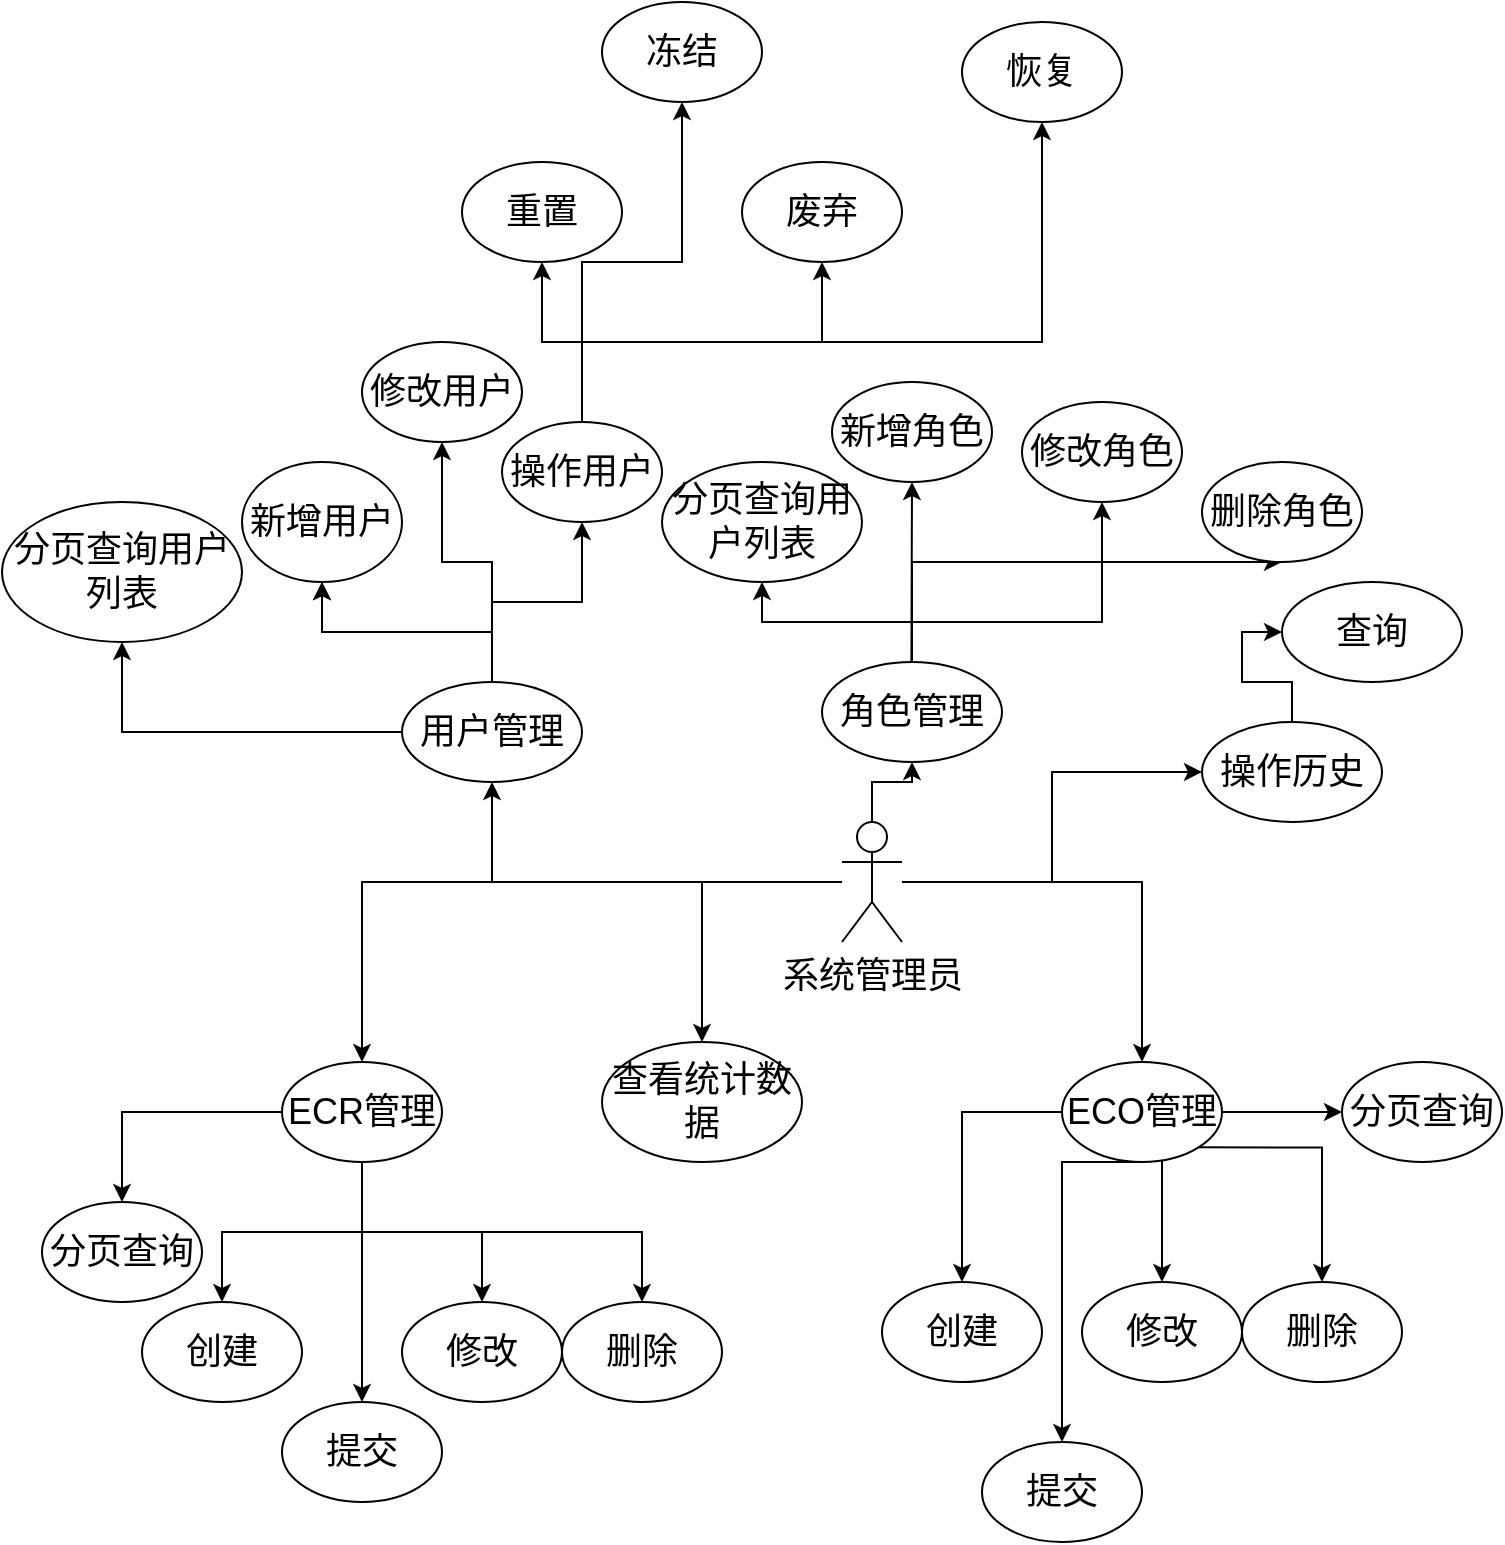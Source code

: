 <mxfile version="21.3.2" type="github">
  <diagram name="第 1 页" id="2Dv64XPZ4sO35TC0VDzX">
    <mxGraphModel dx="1324" dy="934" grid="1" gridSize="10" guides="1" tooltips="1" connect="1" arrows="1" fold="1" page="1" pageScale="1" pageWidth="827" pageHeight="1169" math="0" shadow="0">
      <root>
        <mxCell id="0" />
        <mxCell id="1" parent="0" />
        <mxCell id="pvFu4Uic2yDWqxtZS8rq-4" value="" style="edgeStyle=orthogonalEdgeStyle;rounded=0;orthogonalLoop=1;jettySize=auto;html=1;entryX=0.5;entryY=1;entryDx=0;entryDy=0;fontSize=18;" parent="1" source="pvFu4Uic2yDWqxtZS8rq-1" target="pvFu4Uic2yDWqxtZS8rq-5" edge="1">
          <mxGeometry relative="1" as="geometry">
            <mxPoint x="360" y="460" as="targetPoint" />
          </mxGeometry>
        </mxCell>
        <mxCell id="pvFu4Uic2yDWqxtZS8rq-25" style="edgeStyle=orthogonalEdgeStyle;rounded=0;orthogonalLoop=1;jettySize=auto;html=1;fontSize=18;" parent="1" source="pvFu4Uic2yDWqxtZS8rq-1" target="pvFu4Uic2yDWqxtZS8rq-24" edge="1">
          <mxGeometry relative="1" as="geometry" />
        </mxCell>
        <mxCell id="pvFu4Uic2yDWqxtZS8rq-33" style="edgeStyle=orthogonalEdgeStyle;rounded=0;orthogonalLoop=1;jettySize=auto;html=1;fontSize=18;" parent="1" source="pvFu4Uic2yDWqxtZS8rq-1" target="pvFu4Uic2yDWqxtZS8rq-32" edge="1">
          <mxGeometry relative="1" as="geometry" />
        </mxCell>
        <mxCell id="pvFu4Uic2yDWqxtZS8rq-44" style="edgeStyle=orthogonalEdgeStyle;rounded=0;orthogonalLoop=1;jettySize=auto;html=1;entryX=0.5;entryY=0;entryDx=0;entryDy=0;fontSize=18;" parent="1" source="pvFu4Uic2yDWqxtZS8rq-1" target="pvFu4Uic2yDWqxtZS8rq-42" edge="1">
          <mxGeometry relative="1" as="geometry" />
        </mxCell>
        <mxCell id="pvFu4Uic2yDWqxtZS8rq-54" style="edgeStyle=orthogonalEdgeStyle;rounded=0;orthogonalLoop=1;jettySize=auto;html=1;fontSize=18;" parent="1" source="pvFu4Uic2yDWqxtZS8rq-1" target="pvFu4Uic2yDWqxtZS8rq-53" edge="1">
          <mxGeometry relative="1" as="geometry" />
        </mxCell>
        <mxCell id="pvFu4Uic2yDWqxtZS8rq-68" style="edgeStyle=orthogonalEdgeStyle;rounded=0;orthogonalLoop=1;jettySize=auto;html=1;entryX=0.5;entryY=0;entryDx=0;entryDy=0;fontSize=18;" parent="1" source="pvFu4Uic2yDWqxtZS8rq-1" target="pvFu4Uic2yDWqxtZS8rq-67" edge="1">
          <mxGeometry relative="1" as="geometry" />
        </mxCell>
        <mxCell id="pvFu4Uic2yDWqxtZS8rq-1" value="系统管理员" style="shape=umlActor;verticalLabelPosition=bottom;verticalAlign=top;html=1;outlineConnect=0;fontSize=18;" parent="1" vertex="1">
          <mxGeometry x="470" y="470" width="30" height="60" as="geometry" />
        </mxCell>
        <mxCell id="pvFu4Uic2yDWqxtZS8rq-7" value="" style="edgeStyle=orthogonalEdgeStyle;rounded=0;orthogonalLoop=1;jettySize=auto;html=1;fontSize=18;" parent="1" source="pvFu4Uic2yDWqxtZS8rq-5" target="pvFu4Uic2yDWqxtZS8rq-6" edge="1">
          <mxGeometry relative="1" as="geometry" />
        </mxCell>
        <mxCell id="pvFu4Uic2yDWqxtZS8rq-10" value="" style="edgeStyle=orthogonalEdgeStyle;rounded=0;orthogonalLoop=1;jettySize=auto;html=1;fontSize=18;" parent="1" source="pvFu4Uic2yDWqxtZS8rq-5" target="pvFu4Uic2yDWqxtZS8rq-6" edge="1">
          <mxGeometry relative="1" as="geometry" />
        </mxCell>
        <mxCell id="pvFu4Uic2yDWqxtZS8rq-12" style="edgeStyle=orthogonalEdgeStyle;rounded=0;orthogonalLoop=1;jettySize=auto;html=1;exitX=0.5;exitY=0;exitDx=0;exitDy=0;entryX=0.5;entryY=1;entryDx=0;entryDy=0;fontSize=18;" parent="1" source="pvFu4Uic2yDWqxtZS8rq-5" target="pvFu4Uic2yDWqxtZS8rq-11" edge="1">
          <mxGeometry relative="1" as="geometry" />
        </mxCell>
        <mxCell id="pvFu4Uic2yDWqxtZS8rq-14" style="edgeStyle=orthogonalEdgeStyle;rounded=0;orthogonalLoop=1;jettySize=auto;html=1;exitX=0.5;exitY=0;exitDx=0;exitDy=0;fontSize=18;" parent="1" source="pvFu4Uic2yDWqxtZS8rq-5" target="pvFu4Uic2yDWqxtZS8rq-13" edge="1">
          <mxGeometry relative="1" as="geometry" />
        </mxCell>
        <mxCell id="pvFu4Uic2yDWqxtZS8rq-37" style="edgeStyle=orthogonalEdgeStyle;rounded=0;orthogonalLoop=1;jettySize=auto;html=1;fontSize=18;" parent="1" source="pvFu4Uic2yDWqxtZS8rq-5" target="pvFu4Uic2yDWqxtZS8rq-36" edge="1">
          <mxGeometry relative="1" as="geometry" />
        </mxCell>
        <mxCell id="pvFu4Uic2yDWqxtZS8rq-5" value="用户管理" style="ellipse;whiteSpace=wrap;html=1;fontSize=18;" parent="1" vertex="1">
          <mxGeometry x="250" y="400" width="90" height="50" as="geometry" />
        </mxCell>
        <mxCell id="pvFu4Uic2yDWqxtZS8rq-6" value="新增用户" style="ellipse;whiteSpace=wrap;html=1;fontSize=18;" parent="1" vertex="1">
          <mxGeometry x="170" y="290" width="80" height="60" as="geometry" />
        </mxCell>
        <mxCell id="pvFu4Uic2yDWqxtZS8rq-11" value="修改用户" style="ellipse;whiteSpace=wrap;html=1;fontSize=18;" parent="1" vertex="1">
          <mxGeometry x="230" y="230" width="80" height="50" as="geometry" />
        </mxCell>
        <mxCell id="pvFu4Uic2yDWqxtZS8rq-16" value="" style="edgeStyle=orthogonalEdgeStyle;rounded=0;orthogonalLoop=1;jettySize=auto;html=1;fontSize=18;" parent="1" source="pvFu4Uic2yDWqxtZS8rq-13" target="pvFu4Uic2yDWqxtZS8rq-15" edge="1">
          <mxGeometry relative="1" as="geometry" />
        </mxCell>
        <mxCell id="pvFu4Uic2yDWqxtZS8rq-18" style="edgeStyle=orthogonalEdgeStyle;rounded=0;orthogonalLoop=1;jettySize=auto;html=1;exitX=0.5;exitY=0;exitDx=0;exitDy=0;entryX=0.5;entryY=1;entryDx=0;entryDy=0;fontSize=18;" parent="1" source="pvFu4Uic2yDWqxtZS8rq-13" target="pvFu4Uic2yDWqxtZS8rq-17" edge="1">
          <mxGeometry relative="1" as="geometry" />
        </mxCell>
        <mxCell id="pvFu4Uic2yDWqxtZS8rq-20" style="edgeStyle=orthogonalEdgeStyle;rounded=0;orthogonalLoop=1;jettySize=auto;html=1;entryX=0.5;entryY=1;entryDx=0;entryDy=0;exitX=0.5;exitY=0;exitDx=0;exitDy=0;fontSize=18;" parent="1" source="pvFu4Uic2yDWqxtZS8rq-13" target="pvFu4Uic2yDWqxtZS8rq-19" edge="1">
          <mxGeometry relative="1" as="geometry">
            <mxPoint x="420" y="295" as="sourcePoint" />
          </mxGeometry>
        </mxCell>
        <mxCell id="pvFu4Uic2yDWqxtZS8rq-22" style="edgeStyle=orthogonalEdgeStyle;rounded=0;orthogonalLoop=1;jettySize=auto;html=1;exitX=0.5;exitY=0;exitDx=0;exitDy=0;entryX=0.5;entryY=1;entryDx=0;entryDy=0;fontSize=18;" parent="1" source="pvFu4Uic2yDWqxtZS8rq-13" target="pvFu4Uic2yDWqxtZS8rq-21" edge="1">
          <mxGeometry relative="1" as="geometry">
            <Array as="points">
              <mxPoint x="380" y="230" />
              <mxPoint x="530" y="230" />
            </Array>
          </mxGeometry>
        </mxCell>
        <mxCell id="pvFu4Uic2yDWqxtZS8rq-13" value="操作用户" style="ellipse;whiteSpace=wrap;html=1;fontSize=18;" parent="1" vertex="1">
          <mxGeometry x="300" y="270" width="80" height="50" as="geometry" />
        </mxCell>
        <mxCell id="pvFu4Uic2yDWqxtZS8rq-15" value="重置" style="ellipse;whiteSpace=wrap;html=1;fontSize=18;" parent="1" vertex="1">
          <mxGeometry x="280" y="140" width="80" height="50" as="geometry" />
        </mxCell>
        <mxCell id="pvFu4Uic2yDWqxtZS8rq-17" value="冻结" style="ellipse;whiteSpace=wrap;html=1;fontSize=18;" parent="1" vertex="1">
          <mxGeometry x="350" y="60" width="80" height="50" as="geometry" />
        </mxCell>
        <mxCell id="pvFu4Uic2yDWqxtZS8rq-19" value="废弃" style="ellipse;whiteSpace=wrap;html=1;fontSize=18;" parent="1" vertex="1">
          <mxGeometry x="420" y="140" width="80" height="50" as="geometry" />
        </mxCell>
        <mxCell id="pvFu4Uic2yDWqxtZS8rq-21" value="恢复" style="ellipse;whiteSpace=wrap;html=1;fontSize=18;" parent="1" vertex="1">
          <mxGeometry x="530" y="70" width="80" height="50" as="geometry" />
        </mxCell>
        <mxCell id="pvFu4Uic2yDWqxtZS8rq-27" style="edgeStyle=orthogonalEdgeStyle;rounded=0;orthogonalLoop=1;jettySize=auto;html=1;exitX=0.497;exitY=-0.027;exitDx=0;exitDy=0;entryX=0.5;entryY=1;entryDx=0;entryDy=0;exitPerimeter=0;fontSize=18;" parent="1" source="pvFu4Uic2yDWqxtZS8rq-24" target="pvFu4Uic2yDWqxtZS8rq-26" edge="1">
          <mxGeometry relative="1" as="geometry">
            <Array as="points">
              <mxPoint x="505" y="390" />
              <mxPoint x="505" y="390" />
              <mxPoint x="505" y="300" />
            </Array>
          </mxGeometry>
        </mxCell>
        <mxCell id="pvFu4Uic2yDWqxtZS8rq-29" style="edgeStyle=orthogonalEdgeStyle;rounded=0;orthogonalLoop=1;jettySize=auto;html=1;exitX=0.5;exitY=0;exitDx=0;exitDy=0;entryX=0.5;entryY=1;entryDx=0;entryDy=0;fontSize=18;" parent="1" source="pvFu4Uic2yDWqxtZS8rq-24" target="pvFu4Uic2yDWqxtZS8rq-28" edge="1">
          <mxGeometry relative="1" as="geometry">
            <mxPoint x="550" y="340" as="targetPoint" />
            <Array as="points">
              <mxPoint x="500" y="370" />
              <mxPoint x="550" y="370" />
            </Array>
          </mxGeometry>
        </mxCell>
        <mxCell id="pvFu4Uic2yDWqxtZS8rq-30" style="edgeStyle=orthogonalEdgeStyle;rounded=0;orthogonalLoop=1;jettySize=auto;html=1;exitX=0.5;exitY=0;exitDx=0;exitDy=0;entryX=0.5;entryY=1;entryDx=0;entryDy=0;fontSize=18;" parent="1" source="pvFu4Uic2yDWqxtZS8rq-24" target="pvFu4Uic2yDWqxtZS8rq-31" edge="1">
          <mxGeometry relative="1" as="geometry">
            <mxPoint x="570" y="360" as="targetPoint" />
            <Array as="points">
              <mxPoint x="505" y="340" />
            </Array>
          </mxGeometry>
        </mxCell>
        <mxCell id="pvFu4Uic2yDWqxtZS8rq-39" style="edgeStyle=orthogonalEdgeStyle;rounded=0;orthogonalLoop=1;jettySize=auto;html=1;entryX=0.5;entryY=1;entryDx=0;entryDy=0;fontSize=18;" parent="1" source="pvFu4Uic2yDWqxtZS8rq-24" target="pvFu4Uic2yDWqxtZS8rq-38" edge="1">
          <mxGeometry relative="1" as="geometry" />
        </mxCell>
        <mxCell id="pvFu4Uic2yDWqxtZS8rq-24" value="角色管理" style="ellipse;whiteSpace=wrap;html=1;fontSize=18;" parent="1" vertex="1">
          <mxGeometry x="460" y="390" width="90" height="50" as="geometry" />
        </mxCell>
        <mxCell id="pvFu4Uic2yDWqxtZS8rq-26" value="新增角色" style="ellipse;whiteSpace=wrap;html=1;fontSize=18;" parent="1" vertex="1">
          <mxGeometry x="465" y="250" width="80" height="50" as="geometry" />
        </mxCell>
        <mxCell id="pvFu4Uic2yDWqxtZS8rq-28" value="修改角色" style="ellipse;whiteSpace=wrap;html=1;fontSize=18;" parent="1" vertex="1">
          <mxGeometry x="560" y="260" width="80" height="50" as="geometry" />
        </mxCell>
        <mxCell id="pvFu4Uic2yDWqxtZS8rq-31" value="删除角色" style="ellipse;whiteSpace=wrap;html=1;fontSize=18;" parent="1" vertex="1">
          <mxGeometry x="650" y="290" width="80" height="50" as="geometry" />
        </mxCell>
        <mxCell id="pvFu4Uic2yDWqxtZS8rq-35" style="edgeStyle=orthogonalEdgeStyle;rounded=0;orthogonalLoop=1;jettySize=auto;html=1;entryX=0;entryY=0.5;entryDx=0;entryDy=0;fontSize=18;" parent="1" source="pvFu4Uic2yDWqxtZS8rq-32" target="pvFu4Uic2yDWqxtZS8rq-34" edge="1">
          <mxGeometry relative="1" as="geometry" />
        </mxCell>
        <mxCell id="pvFu4Uic2yDWqxtZS8rq-32" value="操作历史" style="ellipse;whiteSpace=wrap;html=1;fontSize=18;" parent="1" vertex="1">
          <mxGeometry x="650" y="420" width="90" height="50" as="geometry" />
        </mxCell>
        <mxCell id="pvFu4Uic2yDWqxtZS8rq-34" value="查询" style="ellipse;whiteSpace=wrap;html=1;fontSize=18;" parent="1" vertex="1">
          <mxGeometry x="690" y="350" width="90" height="50" as="geometry" />
        </mxCell>
        <mxCell id="pvFu4Uic2yDWqxtZS8rq-36" value="分页查询用户列表" style="ellipse;whiteSpace=wrap;html=1;fontSize=18;" parent="1" vertex="1">
          <mxGeometry x="50" y="310" width="120" height="70" as="geometry" />
        </mxCell>
        <mxCell id="pvFu4Uic2yDWqxtZS8rq-38" value="分页查询用户列表" style="ellipse;whiteSpace=wrap;html=1;fontSize=18;" parent="1" vertex="1">
          <mxGeometry x="380" y="290" width="100" height="60" as="geometry" />
        </mxCell>
        <mxCell id="pvFu4Uic2yDWqxtZS8rq-46" value="" style="edgeStyle=orthogonalEdgeStyle;rounded=0;orthogonalLoop=1;jettySize=auto;html=1;fontSize=18;" parent="1" source="pvFu4Uic2yDWqxtZS8rq-42" target="pvFu4Uic2yDWqxtZS8rq-45" edge="1">
          <mxGeometry relative="1" as="geometry" />
        </mxCell>
        <mxCell id="pvFu4Uic2yDWqxtZS8rq-49" style="edgeStyle=orthogonalEdgeStyle;rounded=0;orthogonalLoop=1;jettySize=auto;html=1;exitX=0.5;exitY=1;exitDx=0;exitDy=0;entryX=0.5;entryY=0;entryDx=0;entryDy=0;fontSize=18;" parent="1" source="pvFu4Uic2yDWqxtZS8rq-42" target="pvFu4Uic2yDWqxtZS8rq-48" edge="1">
          <mxGeometry relative="1" as="geometry" />
        </mxCell>
        <mxCell id="pvFu4Uic2yDWqxtZS8rq-50" style="edgeStyle=orthogonalEdgeStyle;rounded=0;orthogonalLoop=1;jettySize=auto;html=1;exitX=0.5;exitY=1;exitDx=0;exitDy=0;entryX=0.5;entryY=0;entryDx=0;entryDy=0;fontSize=18;" parent="1" source="pvFu4Uic2yDWqxtZS8rq-42" target="pvFu4Uic2yDWqxtZS8rq-51" edge="1">
          <mxGeometry relative="1" as="geometry">
            <mxPoint x="360" y="710" as="targetPoint" />
          </mxGeometry>
        </mxCell>
        <mxCell id="pvFu4Uic2yDWqxtZS8rq-64" style="edgeStyle=orthogonalEdgeStyle;rounded=0;orthogonalLoop=1;jettySize=auto;html=1;exitX=0;exitY=0.5;exitDx=0;exitDy=0;entryX=0.5;entryY=0;entryDx=0;entryDy=0;fontSize=18;" parent="1" source="pvFu4Uic2yDWqxtZS8rq-42" target="pvFu4Uic2yDWqxtZS8rq-63" edge="1">
          <mxGeometry relative="1" as="geometry" />
        </mxCell>
        <mxCell id="pvFu4Uic2yDWqxtZS8rq-70" style="edgeStyle=orthogonalEdgeStyle;rounded=0;orthogonalLoop=1;jettySize=auto;html=1;exitX=0.5;exitY=1;exitDx=0;exitDy=0;entryX=0.5;entryY=0;entryDx=0;entryDy=0;fontSize=18;" parent="1" source="pvFu4Uic2yDWqxtZS8rq-42" target="pvFu4Uic2yDWqxtZS8rq-69" edge="1">
          <mxGeometry relative="1" as="geometry" />
        </mxCell>
        <mxCell id="pvFu4Uic2yDWqxtZS8rq-42" value="ECR管理" style="ellipse;whiteSpace=wrap;html=1;fontSize=18;" parent="1" vertex="1">
          <mxGeometry x="190" y="590" width="80" height="50" as="geometry" />
        </mxCell>
        <mxCell id="pvFu4Uic2yDWqxtZS8rq-45" value="创建" style="ellipse;whiteSpace=wrap;html=1;fontSize=18;" parent="1" vertex="1">
          <mxGeometry x="120" y="710" width="80" height="50" as="geometry" />
        </mxCell>
        <mxCell id="pvFu4Uic2yDWqxtZS8rq-48" value="修改" style="ellipse;whiteSpace=wrap;html=1;fontSize=18;" parent="1" vertex="1">
          <mxGeometry x="250" y="710" width="80" height="50" as="geometry" />
        </mxCell>
        <mxCell id="pvFu4Uic2yDWqxtZS8rq-51" value="删除" style="ellipse;whiteSpace=wrap;html=1;fontSize=18;" parent="1" vertex="1">
          <mxGeometry x="330" y="710" width="80" height="50" as="geometry" />
        </mxCell>
        <mxCell id="pvFu4Uic2yDWqxtZS8rq-57" value="" style="edgeStyle=orthogonalEdgeStyle;rounded=0;orthogonalLoop=1;jettySize=auto;html=1;fontSize=18;" parent="1" source="pvFu4Uic2yDWqxtZS8rq-53" target="pvFu4Uic2yDWqxtZS8rq-56" edge="1">
          <mxGeometry relative="1" as="geometry" />
        </mxCell>
        <mxCell id="pvFu4Uic2yDWqxtZS8rq-60" style="edgeStyle=orthogonalEdgeStyle;rounded=0;orthogonalLoop=1;jettySize=auto;html=1;entryX=0.5;entryY=0;entryDx=0;entryDy=0;fontSize=18;" parent="1" source="pvFu4Uic2yDWqxtZS8rq-53" target="pvFu4Uic2yDWqxtZS8rq-59" edge="1">
          <mxGeometry relative="1" as="geometry">
            <Array as="points">
              <mxPoint x="630" y="660" />
              <mxPoint x="630" y="660" />
            </Array>
          </mxGeometry>
        </mxCell>
        <mxCell id="pvFu4Uic2yDWqxtZS8rq-62" style="edgeStyle=orthogonalEdgeStyle;rounded=0;orthogonalLoop=1;jettySize=auto;html=1;exitX=1;exitY=1;exitDx=0;exitDy=0;entryX=0.5;entryY=0;entryDx=0;entryDy=0;fontSize=18;" parent="1" source="pvFu4Uic2yDWqxtZS8rq-53" target="pvFu4Uic2yDWqxtZS8rq-61" edge="1">
          <mxGeometry relative="1" as="geometry" />
        </mxCell>
        <mxCell id="pvFu4Uic2yDWqxtZS8rq-66" style="edgeStyle=orthogonalEdgeStyle;rounded=0;orthogonalLoop=1;jettySize=auto;html=1;exitX=1;exitY=0.5;exitDx=0;exitDy=0;entryX=0;entryY=0.5;entryDx=0;entryDy=0;fontSize=18;" parent="1" source="pvFu4Uic2yDWqxtZS8rq-53" target="pvFu4Uic2yDWqxtZS8rq-65" edge="1">
          <mxGeometry relative="1" as="geometry" />
        </mxCell>
        <mxCell id="pvFu4Uic2yDWqxtZS8rq-73" style="edgeStyle=orthogonalEdgeStyle;rounded=0;orthogonalLoop=1;jettySize=auto;html=1;exitX=0.5;exitY=1;exitDx=0;exitDy=0;entryX=0.5;entryY=0;entryDx=0;entryDy=0;fontSize=18;" parent="1" source="pvFu4Uic2yDWqxtZS8rq-53" target="pvFu4Uic2yDWqxtZS8rq-72" edge="1">
          <mxGeometry relative="1" as="geometry">
            <Array as="points">
              <mxPoint x="580" y="640" />
            </Array>
          </mxGeometry>
        </mxCell>
        <mxCell id="pvFu4Uic2yDWqxtZS8rq-53" value="ECO管理" style="ellipse;whiteSpace=wrap;html=1;fontSize=18;" parent="1" vertex="1">
          <mxGeometry x="580" y="590" width="80" height="50" as="geometry" />
        </mxCell>
        <mxCell id="pvFu4Uic2yDWqxtZS8rq-56" value="创建" style="ellipse;whiteSpace=wrap;html=1;fontSize=18;" parent="1" vertex="1">
          <mxGeometry x="490" y="700" width="80" height="50" as="geometry" />
        </mxCell>
        <mxCell id="pvFu4Uic2yDWqxtZS8rq-59" value="修改" style="ellipse;whiteSpace=wrap;html=1;fontSize=18;" parent="1" vertex="1">
          <mxGeometry x="590" y="700" width="80" height="50" as="geometry" />
        </mxCell>
        <mxCell id="pvFu4Uic2yDWqxtZS8rq-61" value="删除" style="ellipse;whiteSpace=wrap;html=1;fontSize=18;" parent="1" vertex="1">
          <mxGeometry x="670" y="700" width="80" height="50" as="geometry" />
        </mxCell>
        <mxCell id="pvFu4Uic2yDWqxtZS8rq-63" value="分页查询" style="ellipse;whiteSpace=wrap;html=1;fontSize=18;" parent="1" vertex="1">
          <mxGeometry x="70" y="660" width="80" height="50" as="geometry" />
        </mxCell>
        <mxCell id="pvFu4Uic2yDWqxtZS8rq-65" value="分页查询" style="ellipse;whiteSpace=wrap;html=1;fontSize=18;" parent="1" vertex="1">
          <mxGeometry x="720" y="590" width="80" height="50" as="geometry" />
        </mxCell>
        <mxCell id="pvFu4Uic2yDWqxtZS8rq-67" value="查看统计数据" style="ellipse;whiteSpace=wrap;html=1;fontSize=18;" parent="1" vertex="1">
          <mxGeometry x="350" y="580" width="100" height="60" as="geometry" />
        </mxCell>
        <mxCell id="pvFu4Uic2yDWqxtZS8rq-69" value="提交" style="ellipse;whiteSpace=wrap;html=1;fontSize=18;" parent="1" vertex="1">
          <mxGeometry x="190" y="760" width="80" height="50" as="geometry" />
        </mxCell>
        <mxCell id="pvFu4Uic2yDWqxtZS8rq-72" value="提交" style="ellipse;whiteSpace=wrap;html=1;fontSize=18;" parent="1" vertex="1">
          <mxGeometry x="540" y="780" width="80" height="50" as="geometry" />
        </mxCell>
      </root>
    </mxGraphModel>
  </diagram>
</mxfile>

